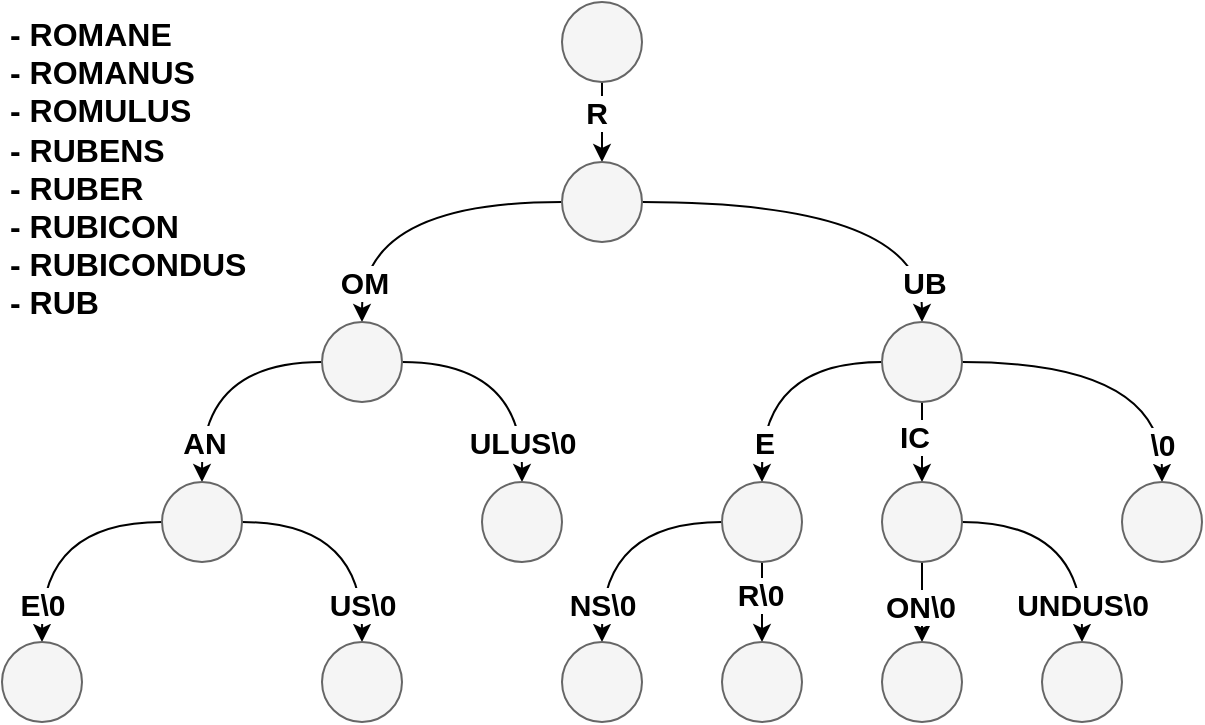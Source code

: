 <mxfile version="21.6.1" type="device">
  <diagram name="Página-1" id="Lwqo0y97PU8aez3DiTUf">
    <mxGraphModel dx="1022" dy="604" grid="1" gridSize="10" guides="1" tooltips="1" connect="1" arrows="1" fold="1" page="1" pageScale="1" pageWidth="827" pageHeight="1169" math="0" shadow="0">
      <root>
        <mxCell id="0" />
        <mxCell id="1" parent="0" />
        <mxCell id="RbLYoM2iyWaCJftA-fhf-3" value="" style="edgeStyle=orthogonalEdgeStyle;rounded=0;orthogonalLoop=1;jettySize=auto;html=1;curved=1;fontSize=15;fontStyle=1" edge="1" parent="1" source="RbLYoM2iyWaCJftA-fhf-1" target="RbLYoM2iyWaCJftA-fhf-2">
          <mxGeometry relative="1" as="geometry" />
        </mxCell>
        <mxCell id="RbLYoM2iyWaCJftA-fhf-34" value="R" style="edgeLabel;html=1;align=center;verticalAlign=middle;resizable=0;points=[];fontSize=15;fontStyle=1" vertex="1" connectable="0" parent="RbLYoM2iyWaCJftA-fhf-3">
          <mxGeometry x="-0.276" y="-3" relative="1" as="geometry">
            <mxPoint as="offset" />
          </mxGeometry>
        </mxCell>
        <mxCell id="RbLYoM2iyWaCJftA-fhf-1" value="" style="ellipse;whiteSpace=wrap;html=1;aspect=fixed;fillColor=#f5f5f5;fontColor=#333333;strokeColor=#666666;fontSize=15;fontStyle=1" vertex="1" parent="1">
          <mxGeometry x="360" y="80" width="40" height="40" as="geometry" />
        </mxCell>
        <mxCell id="RbLYoM2iyWaCJftA-fhf-6" style="edgeStyle=orthogonalEdgeStyle;rounded=0;orthogonalLoop=1;jettySize=auto;html=1;curved=1;fontSize=15;fontStyle=1" edge="1" parent="1" source="RbLYoM2iyWaCJftA-fhf-2" target="RbLYoM2iyWaCJftA-fhf-4">
          <mxGeometry relative="1" as="geometry" />
        </mxCell>
        <mxCell id="RbLYoM2iyWaCJftA-fhf-36" value="OM" style="edgeLabel;html=1;align=center;verticalAlign=middle;resizable=0;points=[];fontSize=15;fontStyle=1" vertex="1" connectable="0" parent="RbLYoM2iyWaCJftA-fhf-6">
          <mxGeometry x="-0.604" relative="1" as="geometry">
            <mxPoint x="-68" y="40" as="offset" />
          </mxGeometry>
        </mxCell>
        <mxCell id="RbLYoM2iyWaCJftA-fhf-7" style="edgeStyle=orthogonalEdgeStyle;rounded=0;orthogonalLoop=1;jettySize=auto;html=1;curved=1;fontSize=15;fontStyle=1" edge="1" parent="1" source="RbLYoM2iyWaCJftA-fhf-2" target="RbLYoM2iyWaCJftA-fhf-5">
          <mxGeometry relative="1" as="geometry" />
        </mxCell>
        <mxCell id="RbLYoM2iyWaCJftA-fhf-35" value="UB" style="edgeLabel;html=1;align=center;verticalAlign=middle;resizable=0;points=[];fontSize=15;fontStyle=1" vertex="1" connectable="0" parent="RbLYoM2iyWaCJftA-fhf-7">
          <mxGeometry x="-0.396" y="-6" relative="1" as="geometry">
            <mxPoint x="80" y="34" as="offset" />
          </mxGeometry>
        </mxCell>
        <mxCell id="RbLYoM2iyWaCJftA-fhf-2" value="" style="ellipse;whiteSpace=wrap;html=1;aspect=fixed;fillColor=#f5f5f5;fontColor=#333333;strokeColor=#666666;fontSize=15;fontStyle=1" vertex="1" parent="1">
          <mxGeometry x="360" y="160" width="40" height="40" as="geometry" />
        </mxCell>
        <mxCell id="RbLYoM2iyWaCJftA-fhf-12" style="edgeStyle=orthogonalEdgeStyle;rounded=0;orthogonalLoop=1;jettySize=auto;html=1;curved=1;fontSize=15;fontStyle=1" edge="1" parent="1" source="RbLYoM2iyWaCJftA-fhf-4" target="RbLYoM2iyWaCJftA-fhf-9">
          <mxGeometry relative="1" as="geometry" />
        </mxCell>
        <mxCell id="RbLYoM2iyWaCJftA-fhf-40" value="AN" style="edgeLabel;html=1;align=center;verticalAlign=middle;resizable=0;points=[];fontSize=15;fontStyle=1" vertex="1" connectable="0" parent="RbLYoM2iyWaCJftA-fhf-12">
          <mxGeometry x="-0.322" y="12" relative="1" as="geometry">
            <mxPoint x="-19" y="28" as="offset" />
          </mxGeometry>
        </mxCell>
        <mxCell id="RbLYoM2iyWaCJftA-fhf-13" style="edgeStyle=orthogonalEdgeStyle;rounded=0;orthogonalLoop=1;jettySize=auto;html=1;curved=1;fontSize=15;fontStyle=1" edge="1" parent="1" source="RbLYoM2iyWaCJftA-fhf-4" target="RbLYoM2iyWaCJftA-fhf-8">
          <mxGeometry relative="1" as="geometry" />
        </mxCell>
        <mxCell id="RbLYoM2iyWaCJftA-fhf-41" value="ULUS\0" style="edgeLabel;html=1;align=center;verticalAlign=middle;resizable=0;points=[];fontSize=15;fontStyle=1" vertex="1" connectable="0" parent="RbLYoM2iyWaCJftA-fhf-13">
          <mxGeometry x="-0.041" y="4" relative="1" as="geometry">
            <mxPoint x="2" y="44" as="offset" />
          </mxGeometry>
        </mxCell>
        <mxCell id="RbLYoM2iyWaCJftA-fhf-4" value="" style="ellipse;whiteSpace=wrap;html=1;aspect=fixed;fillColor=#f5f5f5;fontColor=#333333;strokeColor=#666666;fontSize=15;fontStyle=1" vertex="1" parent="1">
          <mxGeometry x="240" y="240" width="40" height="40" as="geometry" />
        </mxCell>
        <mxCell id="RbLYoM2iyWaCJftA-fhf-14" style="edgeStyle=orthogonalEdgeStyle;rounded=0;orthogonalLoop=1;jettySize=auto;html=1;curved=1;fontSize=15;fontStyle=1" edge="1" parent="1" source="RbLYoM2iyWaCJftA-fhf-5" target="RbLYoM2iyWaCJftA-fhf-11">
          <mxGeometry relative="1" as="geometry" />
        </mxCell>
        <mxCell id="RbLYoM2iyWaCJftA-fhf-37" value="E" style="edgeLabel;html=1;align=center;verticalAlign=middle;resizable=0;points=[];fontSize=15;fontStyle=1" vertex="1" connectable="0" parent="RbLYoM2iyWaCJftA-fhf-14">
          <mxGeometry x="-0.472" y="4" relative="1" as="geometry">
            <mxPoint x="-28" y="36" as="offset" />
          </mxGeometry>
        </mxCell>
        <mxCell id="RbLYoM2iyWaCJftA-fhf-15" style="edgeStyle=orthogonalEdgeStyle;rounded=0;orthogonalLoop=1;jettySize=auto;html=1;curved=1;fontSize=15;fontStyle=1" edge="1" parent="1" source="RbLYoM2iyWaCJftA-fhf-5" target="RbLYoM2iyWaCJftA-fhf-10">
          <mxGeometry relative="1" as="geometry" />
        </mxCell>
        <mxCell id="RbLYoM2iyWaCJftA-fhf-39" value="\0" style="edgeLabel;html=1;align=center;verticalAlign=middle;resizable=0;points=[];fontSize=15;fontStyle=1" vertex="1" connectable="0" parent="RbLYoM2iyWaCJftA-fhf-15">
          <mxGeometry x="0.569" y="-14" relative="1" as="geometry">
            <mxPoint x="14" y="15" as="offset" />
          </mxGeometry>
        </mxCell>
        <mxCell id="RbLYoM2iyWaCJftA-fhf-17" style="edgeStyle=orthogonalEdgeStyle;rounded=0;orthogonalLoop=1;jettySize=auto;html=1;curved=1;fontSize=15;fontStyle=1" edge="1" parent="1" source="RbLYoM2iyWaCJftA-fhf-5" target="RbLYoM2iyWaCJftA-fhf-16">
          <mxGeometry relative="1" as="geometry" />
        </mxCell>
        <mxCell id="RbLYoM2iyWaCJftA-fhf-38" value="IC" style="edgeLabel;html=1;align=center;verticalAlign=middle;resizable=0;points=[];fontSize=15;fontStyle=1" vertex="1" connectable="0" parent="RbLYoM2iyWaCJftA-fhf-17">
          <mxGeometry x="-0.176" y="-4" relative="1" as="geometry">
            <mxPoint as="offset" />
          </mxGeometry>
        </mxCell>
        <mxCell id="RbLYoM2iyWaCJftA-fhf-5" value="" style="ellipse;whiteSpace=wrap;html=1;aspect=fixed;fillColor=#f5f5f5;fontColor=#333333;strokeColor=#666666;fontSize=15;fontStyle=1" vertex="1" parent="1">
          <mxGeometry x="520" y="240" width="40" height="40" as="geometry" />
        </mxCell>
        <mxCell id="RbLYoM2iyWaCJftA-fhf-8" value="" style="ellipse;whiteSpace=wrap;html=1;aspect=fixed;fillColor=#f5f5f5;fontColor=#333333;strokeColor=#666666;fontSize=15;fontStyle=1" vertex="1" parent="1">
          <mxGeometry x="320" y="320" width="40" height="40" as="geometry" />
        </mxCell>
        <mxCell id="RbLYoM2iyWaCJftA-fhf-20" style="edgeStyle=orthogonalEdgeStyle;rounded=0;orthogonalLoop=1;jettySize=auto;html=1;curved=1;fontSize=15;fontStyle=1" edge="1" parent="1" source="RbLYoM2iyWaCJftA-fhf-9" target="RbLYoM2iyWaCJftA-fhf-18">
          <mxGeometry relative="1" as="geometry" />
        </mxCell>
        <mxCell id="RbLYoM2iyWaCJftA-fhf-42" value="E\0" style="edgeLabel;html=1;align=center;verticalAlign=middle;resizable=0;points=[];fontSize=15;fontStyle=1" vertex="1" connectable="0" parent="RbLYoM2iyWaCJftA-fhf-20">
          <mxGeometry x="0.458" y="4" relative="1" as="geometry">
            <mxPoint x="-4" y="13" as="offset" />
          </mxGeometry>
        </mxCell>
        <mxCell id="RbLYoM2iyWaCJftA-fhf-21" style="edgeStyle=orthogonalEdgeStyle;rounded=0;orthogonalLoop=1;jettySize=auto;html=1;curved=1;fontSize=15;fontStyle=1" edge="1" parent="1" source="RbLYoM2iyWaCJftA-fhf-9" target="RbLYoM2iyWaCJftA-fhf-19">
          <mxGeometry relative="1" as="geometry" />
        </mxCell>
        <mxCell id="RbLYoM2iyWaCJftA-fhf-43" value="US\0" style="edgeLabel;html=1;align=center;verticalAlign=middle;resizable=0;points=[];fontSize=15;fontStyle=1" vertex="1" connectable="0" parent="RbLYoM2iyWaCJftA-fhf-21">
          <mxGeometry x="0.375" y="-5" relative="1" as="geometry">
            <mxPoint x="5" y="18" as="offset" />
          </mxGeometry>
        </mxCell>
        <mxCell id="RbLYoM2iyWaCJftA-fhf-9" value="" style="ellipse;whiteSpace=wrap;html=1;aspect=fixed;fillColor=#f5f5f5;fontColor=#333333;strokeColor=#666666;fontSize=15;fontStyle=1" vertex="1" parent="1">
          <mxGeometry x="160" y="320" width="40" height="40" as="geometry" />
        </mxCell>
        <mxCell id="RbLYoM2iyWaCJftA-fhf-10" value="" style="ellipse;whiteSpace=wrap;html=1;aspect=fixed;fillColor=#f5f5f5;fontColor=#333333;strokeColor=#666666;fontSize=15;fontStyle=1" vertex="1" parent="1">
          <mxGeometry x="640" y="320" width="40" height="40" as="geometry" />
        </mxCell>
        <mxCell id="RbLYoM2iyWaCJftA-fhf-24" style="edgeStyle=orthogonalEdgeStyle;rounded=0;orthogonalLoop=1;jettySize=auto;html=1;curved=1;fontSize=15;fontStyle=1" edge="1" parent="1" source="RbLYoM2iyWaCJftA-fhf-11" target="RbLYoM2iyWaCJftA-fhf-22">
          <mxGeometry relative="1" as="geometry" />
        </mxCell>
        <mxCell id="RbLYoM2iyWaCJftA-fhf-44" value="NS\0" style="edgeLabel;html=1;align=center;verticalAlign=middle;resizable=0;points=[];fontSize=15;fontStyle=1" vertex="1" connectable="0" parent="RbLYoM2iyWaCJftA-fhf-24">
          <mxGeometry x="0.258" y="14" relative="1" as="geometry">
            <mxPoint x="-14" y="25" as="offset" />
          </mxGeometry>
        </mxCell>
        <mxCell id="RbLYoM2iyWaCJftA-fhf-25" style="edgeStyle=orthogonalEdgeStyle;rounded=0;orthogonalLoop=1;jettySize=auto;html=1;curved=1;fontSize=15;fontStyle=1" edge="1" parent="1" source="RbLYoM2iyWaCJftA-fhf-11" target="RbLYoM2iyWaCJftA-fhf-23">
          <mxGeometry relative="1" as="geometry" />
        </mxCell>
        <mxCell id="RbLYoM2iyWaCJftA-fhf-45" value="R\0" style="edgeLabel;html=1;align=center;verticalAlign=middle;resizable=0;points=[];fontSize=15;fontStyle=1" vertex="1" connectable="0" parent="RbLYoM2iyWaCJftA-fhf-25">
          <mxGeometry x="-0.226" y="-1" relative="1" as="geometry">
            <mxPoint as="offset" />
          </mxGeometry>
        </mxCell>
        <mxCell id="RbLYoM2iyWaCJftA-fhf-11" value="" style="ellipse;whiteSpace=wrap;html=1;aspect=fixed;fillColor=#f5f5f5;fontColor=#333333;strokeColor=#666666;fontSize=15;fontStyle=1" vertex="1" parent="1">
          <mxGeometry x="440" y="320" width="40" height="40" as="geometry" />
        </mxCell>
        <mxCell id="RbLYoM2iyWaCJftA-fhf-31" style="edgeStyle=orthogonalEdgeStyle;rounded=0;orthogonalLoop=1;jettySize=auto;html=1;fontSize=15;fontStyle=1" edge="1" parent="1" source="RbLYoM2iyWaCJftA-fhf-16" target="RbLYoM2iyWaCJftA-fhf-29">
          <mxGeometry relative="1" as="geometry" />
        </mxCell>
        <mxCell id="RbLYoM2iyWaCJftA-fhf-46" value="ON\0" style="edgeLabel;html=1;align=center;verticalAlign=middle;resizable=0;points=[];fontSize=15;fontStyle=1" vertex="1" connectable="0" parent="RbLYoM2iyWaCJftA-fhf-31">
          <mxGeometry x="0.074" y="-1" relative="1" as="geometry">
            <mxPoint as="offset" />
          </mxGeometry>
        </mxCell>
        <mxCell id="RbLYoM2iyWaCJftA-fhf-32" style="edgeStyle=orthogonalEdgeStyle;rounded=0;orthogonalLoop=1;jettySize=auto;html=1;curved=1;fontSize=15;fontStyle=1" edge="1" parent="1" source="RbLYoM2iyWaCJftA-fhf-16" target="RbLYoM2iyWaCJftA-fhf-30">
          <mxGeometry relative="1" as="geometry" />
        </mxCell>
        <mxCell id="RbLYoM2iyWaCJftA-fhf-47" value="UNDUS\0" style="edgeLabel;html=1;align=center;verticalAlign=middle;resizable=0;points=[];fontSize=15;fontStyle=1" vertex="1" connectable="0" parent="RbLYoM2iyWaCJftA-fhf-32">
          <mxGeometry x="0.291" y="-12" relative="1" as="geometry">
            <mxPoint x="12" y="23" as="offset" />
          </mxGeometry>
        </mxCell>
        <mxCell id="RbLYoM2iyWaCJftA-fhf-16" value="" style="ellipse;whiteSpace=wrap;html=1;aspect=fixed;fillColor=#f5f5f5;fontColor=#333333;strokeColor=#666666;fontSize=15;fontStyle=1" vertex="1" parent="1">
          <mxGeometry x="520" y="320" width="40" height="40" as="geometry" />
        </mxCell>
        <mxCell id="RbLYoM2iyWaCJftA-fhf-18" value="" style="ellipse;whiteSpace=wrap;html=1;aspect=fixed;fillColor=#f5f5f5;fontColor=#333333;strokeColor=#666666;fontSize=15;fontStyle=1" vertex="1" parent="1">
          <mxGeometry x="80" y="400" width="40" height="40" as="geometry" />
        </mxCell>
        <mxCell id="RbLYoM2iyWaCJftA-fhf-19" value="" style="ellipse;whiteSpace=wrap;html=1;aspect=fixed;fillColor=#f5f5f5;fontColor=#333333;strokeColor=#666666;fontSize=15;fontStyle=1" vertex="1" parent="1">
          <mxGeometry x="240" y="400" width="40" height="40" as="geometry" />
        </mxCell>
        <mxCell id="RbLYoM2iyWaCJftA-fhf-22" value="" style="ellipse;whiteSpace=wrap;html=1;aspect=fixed;fillColor=#f5f5f5;fontColor=#333333;strokeColor=#666666;fontSize=15;fontStyle=1" vertex="1" parent="1">
          <mxGeometry x="360" y="400" width="40" height="40" as="geometry" />
        </mxCell>
        <mxCell id="RbLYoM2iyWaCJftA-fhf-23" value="" style="ellipse;whiteSpace=wrap;html=1;aspect=fixed;fillColor=#f5f5f5;fontColor=#333333;strokeColor=#666666;fontSize=15;fontStyle=1" vertex="1" parent="1">
          <mxGeometry x="440" y="400" width="40" height="40" as="geometry" />
        </mxCell>
        <mxCell id="RbLYoM2iyWaCJftA-fhf-29" value="" style="ellipse;whiteSpace=wrap;html=1;aspect=fixed;fillColor=#f5f5f5;fontColor=#333333;strokeColor=#666666;fontSize=15;fontStyle=1" vertex="1" parent="1">
          <mxGeometry x="520" y="400" width="40" height="40" as="geometry" />
        </mxCell>
        <mxCell id="RbLYoM2iyWaCJftA-fhf-30" value="" style="ellipse;whiteSpace=wrap;html=1;aspect=fixed;fillColor=#f5f5f5;fontColor=#333333;strokeColor=#666666;fontSize=15;fontStyle=1" vertex="1" parent="1">
          <mxGeometry x="600" y="400" width="40" height="40" as="geometry" />
        </mxCell>
        <mxCell id="RbLYoM2iyWaCJftA-fhf-48" value="- ROMANE&lt;br style=&quot;font-size: 16px;&quot;&gt;- ROMANUS&lt;br style=&quot;font-size: 16px;&quot;&gt;- ROMULUS&lt;br style=&quot;font-size: 16px;&quot;&gt;- RUBENS&lt;br style=&quot;font-size: 16px;&quot;&gt;- RUBER&lt;br style=&quot;font-size: 16px;&quot;&gt;- RUBICON&lt;br style=&quot;font-size: 16px;&quot;&gt;- RUBICONDUS&lt;br style=&quot;font-size: 16px;&quot;&gt;- RUB" style="text;html=1;strokeColor=none;fillColor=none;align=left;verticalAlign=top;whiteSpace=wrap;rounded=0;fontSize=16;fontStyle=1" vertex="1" parent="1">
          <mxGeometry x="82" y="80" width="140" height="160" as="geometry" />
        </mxCell>
      </root>
    </mxGraphModel>
  </diagram>
</mxfile>
